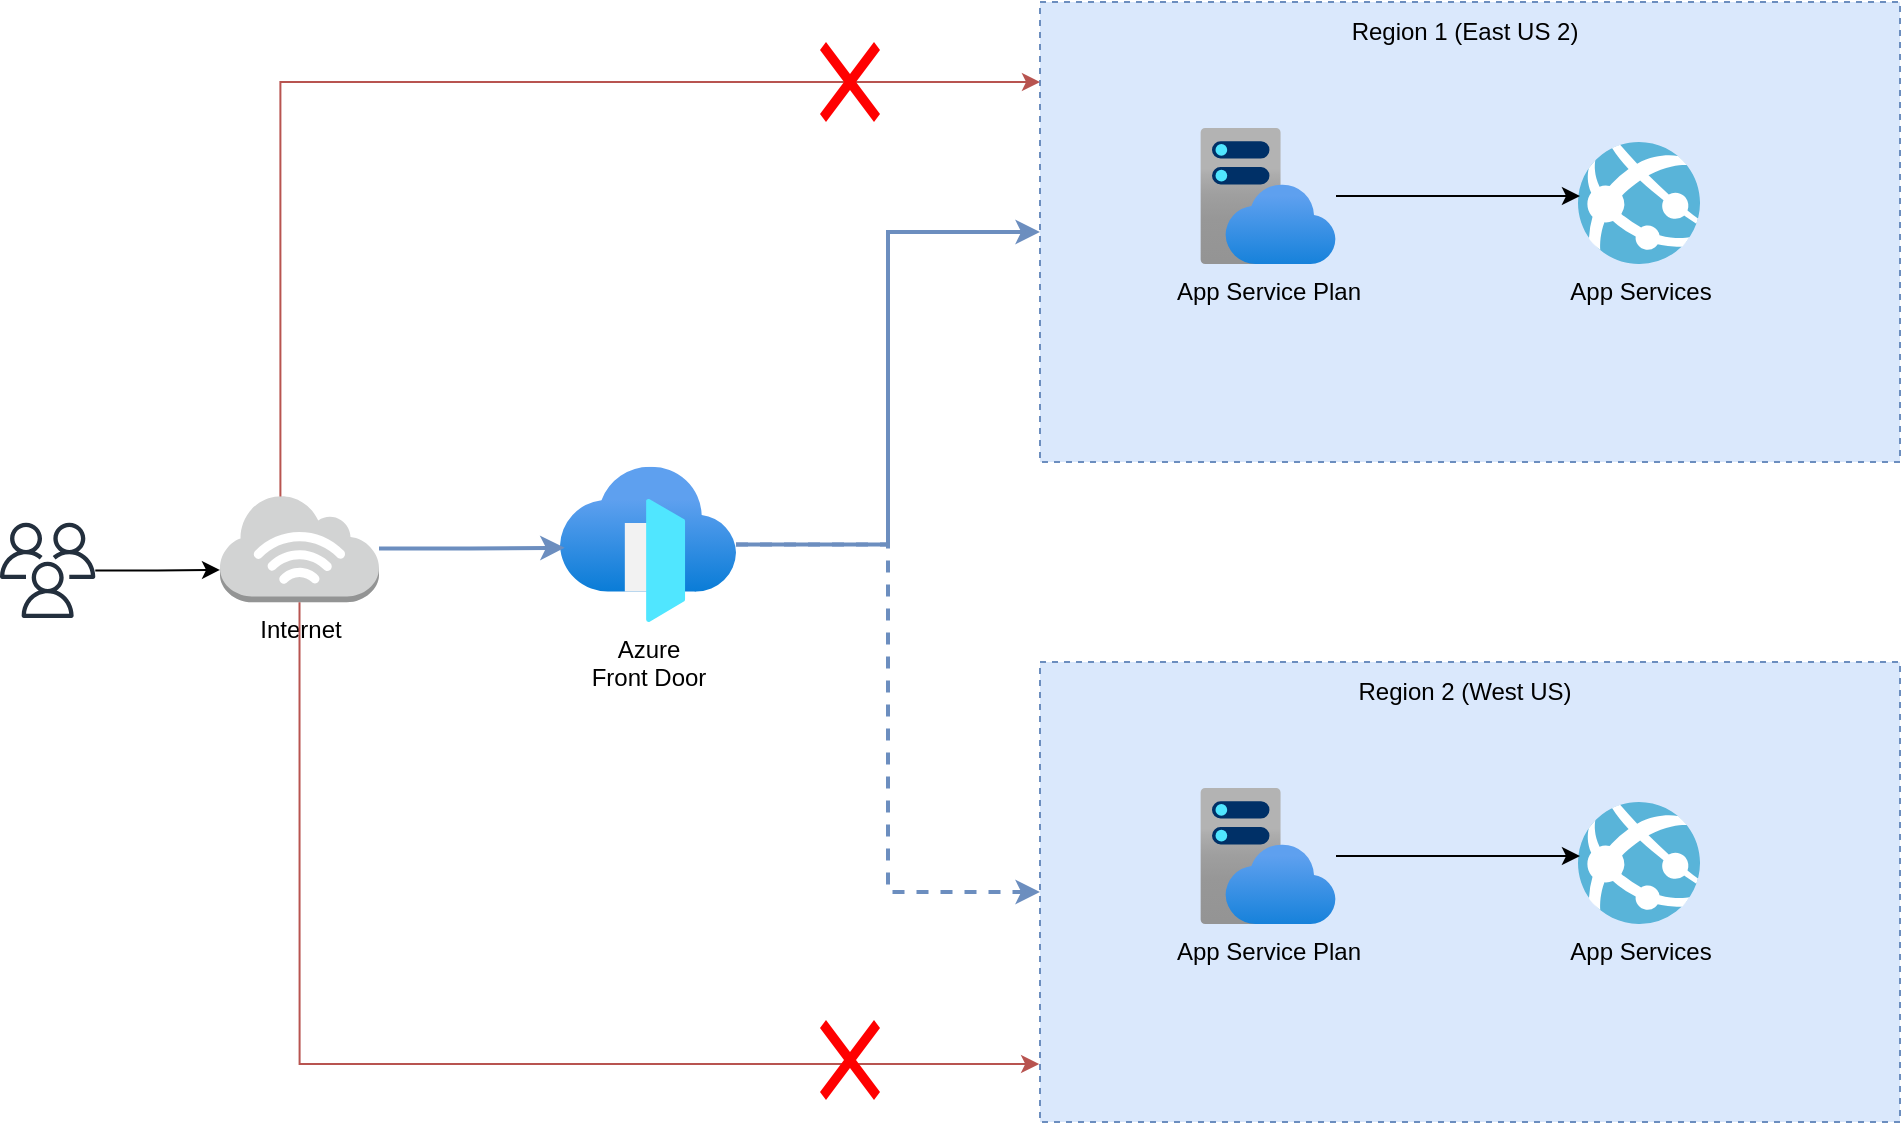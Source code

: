 <mxfile version="24.7.8">
  <diagram name="Page-1" id="-kM3Qjv1l9XRCAiNeTbL">
    <mxGraphModel dx="1529" dy="798" grid="0" gridSize="10" guides="1" tooltips="1" connect="1" arrows="1" fold="1" page="0" pageScale="1" pageWidth="850" pageHeight="1100" math="0" shadow="0">
      <root>
        <mxCell id="0" />
        <mxCell id="1" parent="0" />
        <mxCell id="vapvYva23cW2sGHKlgnp-1" value="" style="rounded=0;whiteSpace=wrap;html=1;fillColor=#dae8fc;strokeColor=#6c8ebf;dashed=1;" vertex="1" parent="1">
          <mxGeometry x="400" y="130" width="430" height="230" as="geometry" />
        </mxCell>
        <mxCell id="vapvYva23cW2sGHKlgnp-2" value="App Service Plan" style="image;aspect=fixed;html=1;points=[];align=center;fontSize=12;image=img/lib/azure2/app_services/App_Service_Plans.svg;labelBackgroundColor=none;" vertex="1" parent="1">
          <mxGeometry x="480" y="193" width="68" height="68" as="geometry" />
        </mxCell>
        <mxCell id="vapvYva23cW2sGHKlgnp-3" value="App Services" style="image;sketch=0;aspect=fixed;html=1;points=[];align=center;fontSize=12;image=img/lib/mscae/App_Services.svg;labelBackgroundColor=none;" vertex="1" parent="1">
          <mxGeometry x="669" y="200" width="61" height="61" as="geometry" />
        </mxCell>
        <mxCell id="vapvYva23cW2sGHKlgnp-4" style="edgeStyle=orthogonalEdgeStyle;rounded=0;orthogonalLoop=1;jettySize=auto;html=1;entryX=0.016;entryY=0.443;entryDx=0;entryDy=0;entryPerimeter=0;" edge="1" parent="1" source="vapvYva23cW2sGHKlgnp-2" target="vapvYva23cW2sGHKlgnp-3">
          <mxGeometry relative="1" as="geometry" />
        </mxCell>
        <mxCell id="vapvYva23cW2sGHKlgnp-5" value="Region 1 (East US 2)" style="text;html=1;align=center;verticalAlign=middle;resizable=0;points=[];autosize=1;strokeColor=none;fillColor=none;" vertex="1" parent="1">
          <mxGeometry x="542" y="130" width="140" height="30" as="geometry" />
        </mxCell>
        <mxCell id="vapvYva23cW2sGHKlgnp-7" value="" style="rounded=0;whiteSpace=wrap;html=1;fillColor=#dae8fc;strokeColor=#6c8ebf;dashed=1;" vertex="1" parent="1">
          <mxGeometry x="400" y="460" width="430" height="230" as="geometry" />
        </mxCell>
        <mxCell id="vapvYva23cW2sGHKlgnp-8" value="App Service Plan" style="image;aspect=fixed;html=1;points=[];align=center;fontSize=12;image=img/lib/azure2/app_services/App_Service_Plans.svg;labelBackgroundColor=none;" vertex="1" parent="1">
          <mxGeometry x="480" y="523" width="68" height="68" as="geometry" />
        </mxCell>
        <mxCell id="vapvYva23cW2sGHKlgnp-9" value="App Services" style="image;sketch=0;aspect=fixed;html=1;points=[];align=center;fontSize=12;image=img/lib/mscae/App_Services.svg;labelBackgroundColor=none;" vertex="1" parent="1">
          <mxGeometry x="669" y="530" width="61" height="61" as="geometry" />
        </mxCell>
        <mxCell id="vapvYva23cW2sGHKlgnp-10" style="edgeStyle=orthogonalEdgeStyle;rounded=0;orthogonalLoop=1;jettySize=auto;html=1;entryX=0.016;entryY=0.443;entryDx=0;entryDy=0;entryPerimeter=0;" edge="1" parent="1" source="vapvYva23cW2sGHKlgnp-8" target="vapvYva23cW2sGHKlgnp-9">
          <mxGeometry relative="1" as="geometry" />
        </mxCell>
        <mxCell id="vapvYva23cW2sGHKlgnp-11" value="Region 2 (West US)" style="text;html=1;align=center;verticalAlign=middle;resizable=0;points=[];autosize=1;strokeColor=none;fillColor=none;" vertex="1" parent="1">
          <mxGeometry x="547" y="460" width="130" height="30" as="geometry" />
        </mxCell>
        <mxCell id="vapvYva23cW2sGHKlgnp-13" style="edgeStyle=orthogonalEdgeStyle;rounded=0;orthogonalLoop=1;jettySize=auto;html=1;entryX=0;entryY=0.5;entryDx=0;entryDy=0;fontColor=#4b7de2;fillColor=#dae8fc;strokeColor=#6c8ebf;strokeWidth=2;" edge="1" parent="1" source="vapvYva23cW2sGHKlgnp-12" target="vapvYva23cW2sGHKlgnp-1">
          <mxGeometry relative="1" as="geometry" />
        </mxCell>
        <mxCell id="vapvYva23cW2sGHKlgnp-14" style="edgeStyle=orthogonalEdgeStyle;rounded=0;orthogonalLoop=1;jettySize=auto;html=1;entryX=0;entryY=0.5;entryDx=0;entryDy=0;fontColor=#4b7de2;fillColor=#dae8fc;strokeColor=#6c8ebf;strokeWidth=2;dashed=1;" edge="1" parent="1" source="vapvYva23cW2sGHKlgnp-12" target="vapvYva23cW2sGHKlgnp-7">
          <mxGeometry relative="1" as="geometry" />
        </mxCell>
        <mxCell id="vapvYva23cW2sGHKlgnp-12" value="Azure&lt;div&gt;Front Door&lt;/div&gt;" style="image;aspect=fixed;html=1;points=[];align=center;fontSize=12;image=img/lib/azure2/networking/Front_Doors.svg;" vertex="1" parent="1">
          <mxGeometry x="160" y="362.35" width="88" height="77.65" as="geometry" />
        </mxCell>
        <mxCell id="vapvYva23cW2sGHKlgnp-15" value="Internet" style="outlineConnect=0;dashed=0;verticalLabelPosition=bottom;verticalAlign=top;align=center;html=1;shape=mxgraph.aws3.internet_3;fillColor=#D2D3D3;gradientColor=none;" vertex="1" parent="1">
          <mxGeometry x="-10" y="376.18" width="79.5" height="54" as="geometry" />
        </mxCell>
        <mxCell id="vapvYva23cW2sGHKlgnp-16" value="" style="sketch=0;outlineConnect=0;fontColor=#232F3E;gradientColor=none;fillColor=#232F3D;strokeColor=none;dashed=0;verticalLabelPosition=bottom;verticalAlign=top;align=center;html=1;fontSize=12;fontStyle=0;aspect=fixed;pointerEvents=1;shape=mxgraph.aws4.users;" vertex="1" parent="1">
          <mxGeometry x="-120" y="390.36" width="47.64" height="47.64" as="geometry" />
        </mxCell>
        <mxCell id="vapvYva23cW2sGHKlgnp-17" style="edgeStyle=orthogonalEdgeStyle;rounded=0;orthogonalLoop=1;jettySize=auto;html=1;entryX=0;entryY=0.7;entryDx=0;entryDy=0;entryPerimeter=0;" edge="1" parent="1" source="vapvYva23cW2sGHKlgnp-16" target="vapvYva23cW2sGHKlgnp-15">
          <mxGeometry relative="1" as="geometry" />
        </mxCell>
        <mxCell id="vapvYva23cW2sGHKlgnp-19" style="edgeStyle=orthogonalEdgeStyle;rounded=0;orthogonalLoop=1;jettySize=auto;html=1;entryX=0;entryY=0.174;entryDx=0;entryDy=0;entryPerimeter=0;exitX=0.38;exitY=0.02;exitDx=0;exitDy=0;exitPerimeter=0;fillColor=#f8cecc;strokeColor=#b85450;" edge="1" parent="1" source="vapvYva23cW2sGHKlgnp-15" target="vapvYva23cW2sGHKlgnp-1">
          <mxGeometry relative="1" as="geometry">
            <Array as="points">
              <mxPoint x="20" y="170" />
            </Array>
          </mxGeometry>
        </mxCell>
        <mxCell id="vapvYva23cW2sGHKlgnp-20" style="edgeStyle=orthogonalEdgeStyle;rounded=0;orthogonalLoop=1;jettySize=auto;html=1;entryX=-0.001;entryY=0.874;entryDx=0;entryDy=0;entryPerimeter=0;exitX=0.5;exitY=1;exitDx=0;exitDy=0;exitPerimeter=0;fillColor=#f8cecc;strokeColor=#b85450;" edge="1" parent="1" source="vapvYva23cW2sGHKlgnp-15" target="vapvYva23cW2sGHKlgnp-7">
          <mxGeometry relative="1" as="geometry" />
        </mxCell>
        <mxCell id="vapvYva23cW2sGHKlgnp-21" value="" style="shape=mxgraph.mockup.markup.redX;fillColor=#ff0000;html=1;shadow=0;whiteSpace=wrap;strokeColor=none;" vertex="1" parent="1">
          <mxGeometry x="290" y="150" width="30" height="40" as="geometry" />
        </mxCell>
        <mxCell id="vapvYva23cW2sGHKlgnp-23" value="" style="shape=mxgraph.mockup.markup.redX;fillColor=#ff0000;html=1;shadow=0;whiteSpace=wrap;strokeColor=none;" vertex="1" parent="1">
          <mxGeometry x="290" y="639" width="30" height="40" as="geometry" />
        </mxCell>
        <mxCell id="vapvYva23cW2sGHKlgnp-25" style="edgeStyle=orthogonalEdgeStyle;rounded=0;orthogonalLoop=1;jettySize=auto;html=1;entryX=0.027;entryY=0.522;entryDx=0;entryDy=0;entryPerimeter=0;fillColor=#dae8fc;strokeColor=#6c8ebf;strokeWidth=2;" edge="1" parent="1" source="vapvYva23cW2sGHKlgnp-15" target="vapvYva23cW2sGHKlgnp-12">
          <mxGeometry relative="1" as="geometry" />
        </mxCell>
      </root>
    </mxGraphModel>
  </diagram>
</mxfile>
